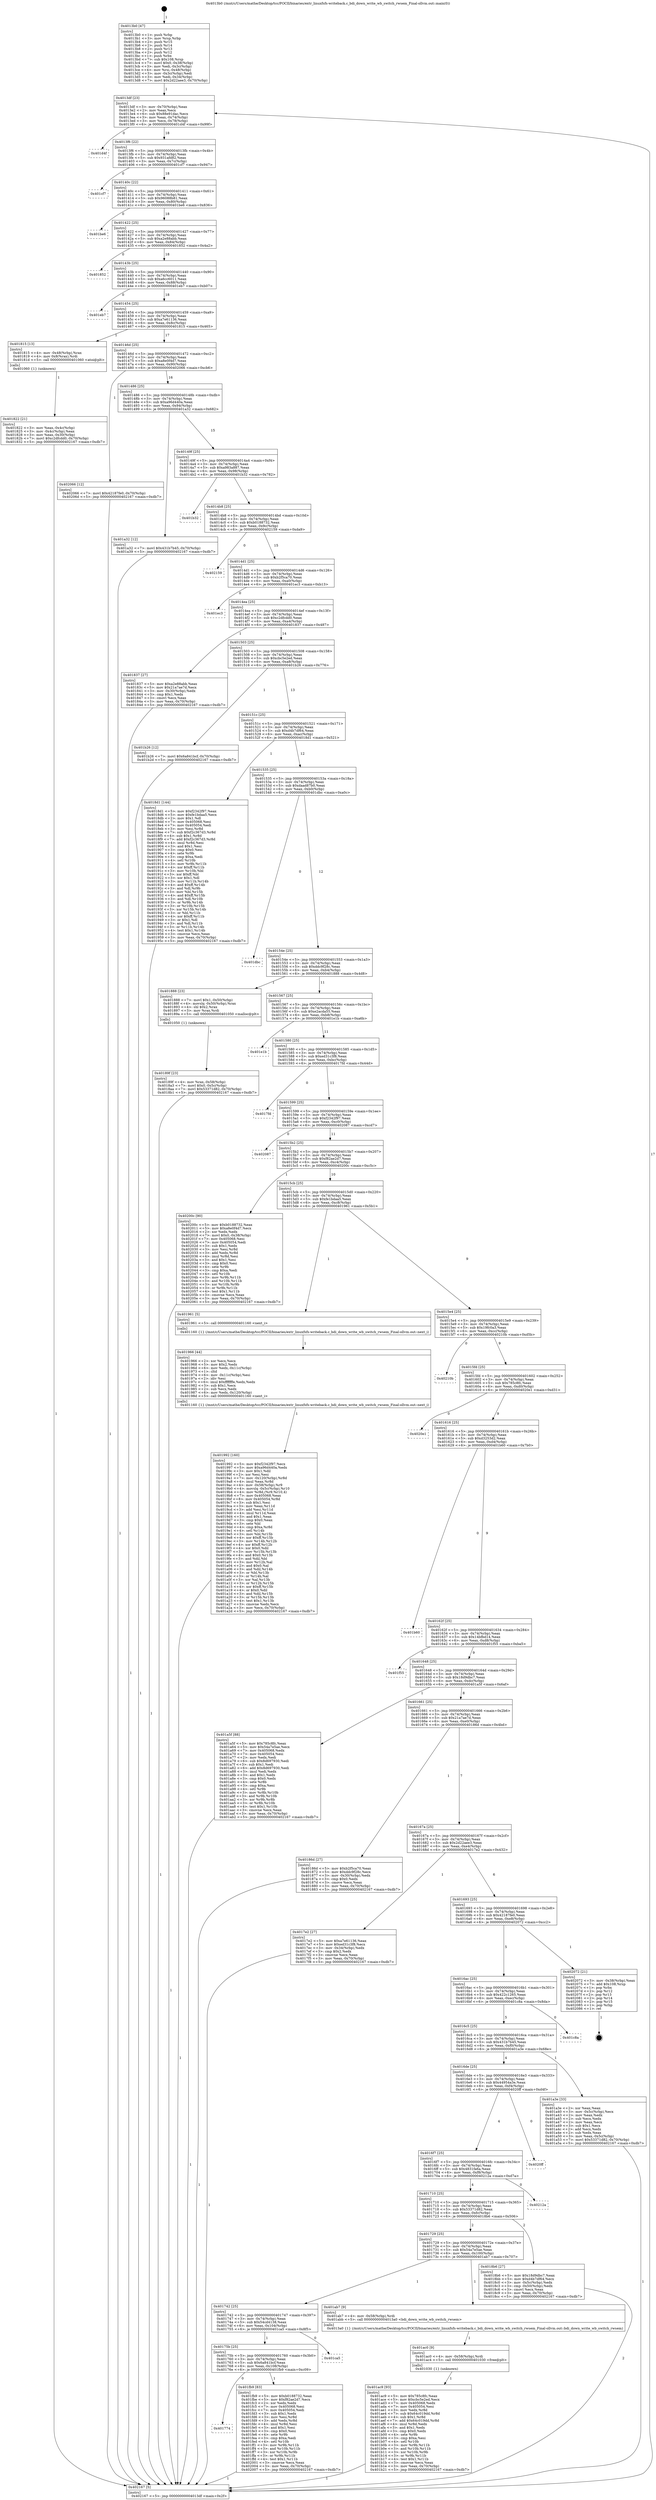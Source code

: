 digraph "0x4013b0" {
  label = "0x4013b0 (/mnt/c/Users/mathe/Desktop/tcc/POCII/binaries/extr_linuxfsfs-writeback.c_bdi_down_write_wb_switch_rwsem_Final-ollvm.out::main(0))"
  labelloc = "t"
  node[shape=record]

  Entry [label="",width=0.3,height=0.3,shape=circle,fillcolor=black,style=filled]
  "0x4013df" [label="{
     0x4013df [23]\l
     | [instrs]\l
     &nbsp;&nbsp;0x4013df \<+3\>: mov -0x70(%rbp),%eax\l
     &nbsp;&nbsp;0x4013e2 \<+2\>: mov %eax,%ecx\l
     &nbsp;&nbsp;0x4013e4 \<+6\>: sub $0x88e91dac,%ecx\l
     &nbsp;&nbsp;0x4013ea \<+3\>: mov %eax,-0x74(%rbp)\l
     &nbsp;&nbsp;0x4013ed \<+3\>: mov %ecx,-0x78(%rbp)\l
     &nbsp;&nbsp;0x4013f0 \<+6\>: je 0000000000401d4f \<main+0x99f\>\l
  }"]
  "0x401d4f" [label="{
     0x401d4f\l
  }", style=dashed]
  "0x4013f6" [label="{
     0x4013f6 [22]\l
     | [instrs]\l
     &nbsp;&nbsp;0x4013f6 \<+5\>: jmp 00000000004013fb \<main+0x4b\>\l
     &nbsp;&nbsp;0x4013fb \<+3\>: mov -0x74(%rbp),%eax\l
     &nbsp;&nbsp;0x4013fe \<+5\>: sub $0x931afd82,%eax\l
     &nbsp;&nbsp;0x401403 \<+3\>: mov %eax,-0x7c(%rbp)\l
     &nbsp;&nbsp;0x401406 \<+6\>: je 0000000000401cf7 \<main+0x947\>\l
  }"]
  Exit [label="",width=0.3,height=0.3,shape=circle,fillcolor=black,style=filled,peripheries=2]
  "0x401cf7" [label="{
     0x401cf7\l
  }", style=dashed]
  "0x40140c" [label="{
     0x40140c [22]\l
     | [instrs]\l
     &nbsp;&nbsp;0x40140c \<+5\>: jmp 0000000000401411 \<main+0x61\>\l
     &nbsp;&nbsp;0x401411 \<+3\>: mov -0x74(%rbp),%eax\l
     &nbsp;&nbsp;0x401414 \<+5\>: sub $0x96088b81,%eax\l
     &nbsp;&nbsp;0x401419 \<+3\>: mov %eax,-0x80(%rbp)\l
     &nbsp;&nbsp;0x40141c \<+6\>: je 0000000000401be6 \<main+0x836\>\l
  }"]
  "0x401774" [label="{
     0x401774\l
  }", style=dashed]
  "0x401be6" [label="{
     0x401be6\l
  }", style=dashed]
  "0x401422" [label="{
     0x401422 [25]\l
     | [instrs]\l
     &nbsp;&nbsp;0x401422 \<+5\>: jmp 0000000000401427 \<main+0x77\>\l
     &nbsp;&nbsp;0x401427 \<+3\>: mov -0x74(%rbp),%eax\l
     &nbsp;&nbsp;0x40142a \<+5\>: sub $0xa2e88abb,%eax\l
     &nbsp;&nbsp;0x40142f \<+6\>: mov %eax,-0x84(%rbp)\l
     &nbsp;&nbsp;0x401435 \<+6\>: je 0000000000401852 \<main+0x4a2\>\l
  }"]
  "0x401fb9" [label="{
     0x401fb9 [83]\l
     | [instrs]\l
     &nbsp;&nbsp;0x401fb9 \<+5\>: mov $0xb0188732,%eax\l
     &nbsp;&nbsp;0x401fbe \<+5\>: mov $0xf82ae2d7,%ecx\l
     &nbsp;&nbsp;0x401fc3 \<+2\>: xor %edx,%edx\l
     &nbsp;&nbsp;0x401fc5 \<+7\>: mov 0x405068,%esi\l
     &nbsp;&nbsp;0x401fcc \<+7\>: mov 0x405054,%edi\l
     &nbsp;&nbsp;0x401fd3 \<+3\>: sub $0x1,%edx\l
     &nbsp;&nbsp;0x401fd6 \<+3\>: mov %esi,%r8d\l
     &nbsp;&nbsp;0x401fd9 \<+3\>: add %edx,%r8d\l
     &nbsp;&nbsp;0x401fdc \<+4\>: imul %r8d,%esi\l
     &nbsp;&nbsp;0x401fe0 \<+3\>: and $0x1,%esi\l
     &nbsp;&nbsp;0x401fe3 \<+3\>: cmp $0x0,%esi\l
     &nbsp;&nbsp;0x401fe6 \<+4\>: sete %r9b\l
     &nbsp;&nbsp;0x401fea \<+3\>: cmp $0xa,%edi\l
     &nbsp;&nbsp;0x401fed \<+4\>: setl %r10b\l
     &nbsp;&nbsp;0x401ff1 \<+3\>: mov %r9b,%r11b\l
     &nbsp;&nbsp;0x401ff4 \<+3\>: and %r10b,%r11b\l
     &nbsp;&nbsp;0x401ff7 \<+3\>: xor %r10b,%r9b\l
     &nbsp;&nbsp;0x401ffa \<+3\>: or %r9b,%r11b\l
     &nbsp;&nbsp;0x401ffd \<+4\>: test $0x1,%r11b\l
     &nbsp;&nbsp;0x402001 \<+3\>: cmovne %ecx,%eax\l
     &nbsp;&nbsp;0x402004 \<+3\>: mov %eax,-0x70(%rbp)\l
     &nbsp;&nbsp;0x402007 \<+5\>: jmp 0000000000402167 \<main+0xdb7\>\l
  }"]
  "0x401852" [label="{
     0x401852\l
  }", style=dashed]
  "0x40143b" [label="{
     0x40143b [25]\l
     | [instrs]\l
     &nbsp;&nbsp;0x40143b \<+5\>: jmp 0000000000401440 \<main+0x90\>\l
     &nbsp;&nbsp;0x401440 \<+3\>: mov -0x74(%rbp),%eax\l
     &nbsp;&nbsp;0x401443 \<+5\>: sub $0xa6cc6011,%eax\l
     &nbsp;&nbsp;0x401448 \<+6\>: mov %eax,-0x88(%rbp)\l
     &nbsp;&nbsp;0x40144e \<+6\>: je 0000000000401eb7 \<main+0xb07\>\l
  }"]
  "0x40175b" [label="{
     0x40175b [25]\l
     | [instrs]\l
     &nbsp;&nbsp;0x40175b \<+5\>: jmp 0000000000401760 \<main+0x3b0\>\l
     &nbsp;&nbsp;0x401760 \<+3\>: mov -0x74(%rbp),%eax\l
     &nbsp;&nbsp;0x401763 \<+5\>: sub $0x6a841bcf,%eax\l
     &nbsp;&nbsp;0x401768 \<+6\>: mov %eax,-0x108(%rbp)\l
     &nbsp;&nbsp;0x40176e \<+6\>: je 0000000000401fb9 \<main+0xc09\>\l
  }"]
  "0x401eb7" [label="{
     0x401eb7\l
  }", style=dashed]
  "0x401454" [label="{
     0x401454 [25]\l
     | [instrs]\l
     &nbsp;&nbsp;0x401454 \<+5\>: jmp 0000000000401459 \<main+0xa9\>\l
     &nbsp;&nbsp;0x401459 \<+3\>: mov -0x74(%rbp),%eax\l
     &nbsp;&nbsp;0x40145c \<+5\>: sub $0xa7e61136,%eax\l
     &nbsp;&nbsp;0x401461 \<+6\>: mov %eax,-0x8c(%rbp)\l
     &nbsp;&nbsp;0x401467 \<+6\>: je 0000000000401815 \<main+0x465\>\l
  }"]
  "0x401ca5" [label="{
     0x401ca5\l
  }", style=dashed]
  "0x401815" [label="{
     0x401815 [13]\l
     | [instrs]\l
     &nbsp;&nbsp;0x401815 \<+4\>: mov -0x48(%rbp),%rax\l
     &nbsp;&nbsp;0x401819 \<+4\>: mov 0x8(%rax),%rdi\l
     &nbsp;&nbsp;0x40181d \<+5\>: call 0000000000401060 \<atoi@plt\>\l
     | [calls]\l
     &nbsp;&nbsp;0x401060 \{1\} (unknown)\l
  }"]
  "0x40146d" [label="{
     0x40146d [25]\l
     | [instrs]\l
     &nbsp;&nbsp;0x40146d \<+5\>: jmp 0000000000401472 \<main+0xc2\>\l
     &nbsp;&nbsp;0x401472 \<+3\>: mov -0x74(%rbp),%eax\l
     &nbsp;&nbsp;0x401475 \<+5\>: sub $0xa8e0f4d7,%eax\l
     &nbsp;&nbsp;0x40147a \<+6\>: mov %eax,-0x90(%rbp)\l
     &nbsp;&nbsp;0x401480 \<+6\>: je 0000000000402066 \<main+0xcb6\>\l
  }"]
  "0x401ac9" [label="{
     0x401ac9 [93]\l
     | [instrs]\l
     &nbsp;&nbsp;0x401ac9 \<+5\>: mov $0x785c8fc,%eax\l
     &nbsp;&nbsp;0x401ace \<+5\>: mov $0xcbc5e2ed,%ecx\l
     &nbsp;&nbsp;0x401ad3 \<+7\>: mov 0x405068,%edx\l
     &nbsp;&nbsp;0x401ada \<+7\>: mov 0x405054,%esi\l
     &nbsp;&nbsp;0x401ae1 \<+3\>: mov %edx,%r8d\l
     &nbsp;&nbsp;0x401ae4 \<+7\>: sub $0x64c019dd,%r8d\l
     &nbsp;&nbsp;0x401aeb \<+4\>: sub $0x1,%r8d\l
     &nbsp;&nbsp;0x401aef \<+7\>: add $0x64c019dd,%r8d\l
     &nbsp;&nbsp;0x401af6 \<+4\>: imul %r8d,%edx\l
     &nbsp;&nbsp;0x401afa \<+3\>: and $0x1,%edx\l
     &nbsp;&nbsp;0x401afd \<+3\>: cmp $0x0,%edx\l
     &nbsp;&nbsp;0x401b00 \<+4\>: sete %r9b\l
     &nbsp;&nbsp;0x401b04 \<+3\>: cmp $0xa,%esi\l
     &nbsp;&nbsp;0x401b07 \<+4\>: setl %r10b\l
     &nbsp;&nbsp;0x401b0b \<+3\>: mov %r9b,%r11b\l
     &nbsp;&nbsp;0x401b0e \<+3\>: and %r10b,%r11b\l
     &nbsp;&nbsp;0x401b11 \<+3\>: xor %r10b,%r9b\l
     &nbsp;&nbsp;0x401b14 \<+3\>: or %r9b,%r11b\l
     &nbsp;&nbsp;0x401b17 \<+4\>: test $0x1,%r11b\l
     &nbsp;&nbsp;0x401b1b \<+3\>: cmovne %ecx,%eax\l
     &nbsp;&nbsp;0x401b1e \<+3\>: mov %eax,-0x70(%rbp)\l
     &nbsp;&nbsp;0x401b21 \<+5\>: jmp 0000000000402167 \<main+0xdb7\>\l
  }"]
  "0x402066" [label="{
     0x402066 [12]\l
     | [instrs]\l
     &nbsp;&nbsp;0x402066 \<+7\>: movl $0x42187fe0,-0x70(%rbp)\l
     &nbsp;&nbsp;0x40206d \<+5\>: jmp 0000000000402167 \<main+0xdb7\>\l
  }"]
  "0x401486" [label="{
     0x401486 [25]\l
     | [instrs]\l
     &nbsp;&nbsp;0x401486 \<+5\>: jmp 000000000040148b \<main+0xdb\>\l
     &nbsp;&nbsp;0x40148b \<+3\>: mov -0x74(%rbp),%eax\l
     &nbsp;&nbsp;0x40148e \<+5\>: sub $0xa96d440a,%eax\l
     &nbsp;&nbsp;0x401493 \<+6\>: mov %eax,-0x94(%rbp)\l
     &nbsp;&nbsp;0x401499 \<+6\>: je 0000000000401a32 \<main+0x682\>\l
  }"]
  "0x401ac0" [label="{
     0x401ac0 [9]\l
     | [instrs]\l
     &nbsp;&nbsp;0x401ac0 \<+4\>: mov -0x58(%rbp),%rdi\l
     &nbsp;&nbsp;0x401ac4 \<+5\>: call 0000000000401030 \<free@plt\>\l
     | [calls]\l
     &nbsp;&nbsp;0x401030 \{1\} (unknown)\l
  }"]
  "0x401a32" [label="{
     0x401a32 [12]\l
     | [instrs]\l
     &nbsp;&nbsp;0x401a32 \<+7\>: movl $0x431b7b45,-0x70(%rbp)\l
     &nbsp;&nbsp;0x401a39 \<+5\>: jmp 0000000000402167 \<main+0xdb7\>\l
  }"]
  "0x40149f" [label="{
     0x40149f [25]\l
     | [instrs]\l
     &nbsp;&nbsp;0x40149f \<+5\>: jmp 00000000004014a4 \<main+0xf4\>\l
     &nbsp;&nbsp;0x4014a4 \<+3\>: mov -0x74(%rbp),%eax\l
     &nbsp;&nbsp;0x4014a7 \<+5\>: sub $0xa983a887,%eax\l
     &nbsp;&nbsp;0x4014ac \<+6\>: mov %eax,-0x98(%rbp)\l
     &nbsp;&nbsp;0x4014b2 \<+6\>: je 0000000000401b32 \<main+0x782\>\l
  }"]
  "0x401742" [label="{
     0x401742 [25]\l
     | [instrs]\l
     &nbsp;&nbsp;0x401742 \<+5\>: jmp 0000000000401747 \<main+0x397\>\l
     &nbsp;&nbsp;0x401747 \<+3\>: mov -0x74(%rbp),%eax\l
     &nbsp;&nbsp;0x40174a \<+5\>: sub $0x54cd4138,%eax\l
     &nbsp;&nbsp;0x40174f \<+6\>: mov %eax,-0x104(%rbp)\l
     &nbsp;&nbsp;0x401755 \<+6\>: je 0000000000401ca5 \<main+0x8f5\>\l
  }"]
  "0x401b32" [label="{
     0x401b32\l
  }", style=dashed]
  "0x4014b8" [label="{
     0x4014b8 [25]\l
     | [instrs]\l
     &nbsp;&nbsp;0x4014b8 \<+5\>: jmp 00000000004014bd \<main+0x10d\>\l
     &nbsp;&nbsp;0x4014bd \<+3\>: mov -0x74(%rbp),%eax\l
     &nbsp;&nbsp;0x4014c0 \<+5\>: sub $0xb0188732,%eax\l
     &nbsp;&nbsp;0x4014c5 \<+6\>: mov %eax,-0x9c(%rbp)\l
     &nbsp;&nbsp;0x4014cb \<+6\>: je 0000000000402159 \<main+0xda9\>\l
  }"]
  "0x401ab7" [label="{
     0x401ab7 [9]\l
     | [instrs]\l
     &nbsp;&nbsp;0x401ab7 \<+4\>: mov -0x58(%rbp),%rdi\l
     &nbsp;&nbsp;0x401abb \<+5\>: call 00000000004013a0 \<bdi_down_write_wb_switch_rwsem\>\l
     | [calls]\l
     &nbsp;&nbsp;0x4013a0 \{1\} (/mnt/c/Users/mathe/Desktop/tcc/POCII/binaries/extr_linuxfsfs-writeback.c_bdi_down_write_wb_switch_rwsem_Final-ollvm.out::bdi_down_write_wb_switch_rwsem)\l
  }"]
  "0x402159" [label="{
     0x402159\l
  }", style=dashed]
  "0x4014d1" [label="{
     0x4014d1 [25]\l
     | [instrs]\l
     &nbsp;&nbsp;0x4014d1 \<+5\>: jmp 00000000004014d6 \<main+0x126\>\l
     &nbsp;&nbsp;0x4014d6 \<+3\>: mov -0x74(%rbp),%eax\l
     &nbsp;&nbsp;0x4014d9 \<+5\>: sub $0xb2f5ca70,%eax\l
     &nbsp;&nbsp;0x4014de \<+6\>: mov %eax,-0xa0(%rbp)\l
     &nbsp;&nbsp;0x4014e4 \<+6\>: je 0000000000401ec3 \<main+0xb13\>\l
  }"]
  "0x401992" [label="{
     0x401992 [160]\l
     | [instrs]\l
     &nbsp;&nbsp;0x401992 \<+5\>: mov $0xf2342f97,%ecx\l
     &nbsp;&nbsp;0x401997 \<+5\>: mov $0xa96d440a,%edx\l
     &nbsp;&nbsp;0x40199c \<+3\>: mov $0x1,%dil\l
     &nbsp;&nbsp;0x40199f \<+2\>: xor %esi,%esi\l
     &nbsp;&nbsp;0x4019a1 \<+7\>: mov -0x120(%rbp),%r8d\l
     &nbsp;&nbsp;0x4019a8 \<+4\>: imul %eax,%r8d\l
     &nbsp;&nbsp;0x4019ac \<+4\>: mov -0x58(%rbp),%r9\l
     &nbsp;&nbsp;0x4019b0 \<+4\>: movslq -0x5c(%rbp),%r10\l
     &nbsp;&nbsp;0x4019b4 \<+4\>: mov %r8d,(%r9,%r10,4)\l
     &nbsp;&nbsp;0x4019b8 \<+7\>: mov 0x405068,%eax\l
     &nbsp;&nbsp;0x4019bf \<+8\>: mov 0x405054,%r8d\l
     &nbsp;&nbsp;0x4019c7 \<+3\>: sub $0x1,%esi\l
     &nbsp;&nbsp;0x4019ca \<+3\>: mov %eax,%r11d\l
     &nbsp;&nbsp;0x4019cd \<+3\>: add %esi,%r11d\l
     &nbsp;&nbsp;0x4019d0 \<+4\>: imul %r11d,%eax\l
     &nbsp;&nbsp;0x4019d4 \<+3\>: and $0x1,%eax\l
     &nbsp;&nbsp;0x4019d7 \<+3\>: cmp $0x0,%eax\l
     &nbsp;&nbsp;0x4019da \<+3\>: sete %bl\l
     &nbsp;&nbsp;0x4019dd \<+4\>: cmp $0xa,%r8d\l
     &nbsp;&nbsp;0x4019e1 \<+4\>: setl %r14b\l
     &nbsp;&nbsp;0x4019e5 \<+3\>: mov %bl,%r15b\l
     &nbsp;&nbsp;0x4019e8 \<+4\>: xor $0xff,%r15b\l
     &nbsp;&nbsp;0x4019ec \<+3\>: mov %r14b,%r12b\l
     &nbsp;&nbsp;0x4019ef \<+4\>: xor $0xff,%r12b\l
     &nbsp;&nbsp;0x4019f3 \<+4\>: xor $0x0,%dil\l
     &nbsp;&nbsp;0x4019f7 \<+3\>: mov %r15b,%r13b\l
     &nbsp;&nbsp;0x4019fa \<+4\>: and $0x0,%r13b\l
     &nbsp;&nbsp;0x4019fe \<+3\>: and %dil,%bl\l
     &nbsp;&nbsp;0x401a01 \<+3\>: mov %r12b,%al\l
     &nbsp;&nbsp;0x401a04 \<+2\>: and $0x0,%al\l
     &nbsp;&nbsp;0x401a06 \<+3\>: and %dil,%r14b\l
     &nbsp;&nbsp;0x401a09 \<+3\>: or %bl,%r13b\l
     &nbsp;&nbsp;0x401a0c \<+3\>: or %r14b,%al\l
     &nbsp;&nbsp;0x401a0f \<+3\>: xor %al,%r13b\l
     &nbsp;&nbsp;0x401a12 \<+3\>: or %r12b,%r15b\l
     &nbsp;&nbsp;0x401a15 \<+4\>: xor $0xff,%r15b\l
     &nbsp;&nbsp;0x401a19 \<+4\>: or $0x0,%dil\l
     &nbsp;&nbsp;0x401a1d \<+3\>: and %dil,%r15b\l
     &nbsp;&nbsp;0x401a20 \<+3\>: or %r15b,%r13b\l
     &nbsp;&nbsp;0x401a23 \<+4\>: test $0x1,%r13b\l
     &nbsp;&nbsp;0x401a27 \<+3\>: cmovne %edx,%ecx\l
     &nbsp;&nbsp;0x401a2a \<+3\>: mov %ecx,-0x70(%rbp)\l
     &nbsp;&nbsp;0x401a2d \<+5\>: jmp 0000000000402167 \<main+0xdb7\>\l
  }"]
  "0x401ec3" [label="{
     0x401ec3\l
  }", style=dashed]
  "0x4014ea" [label="{
     0x4014ea [25]\l
     | [instrs]\l
     &nbsp;&nbsp;0x4014ea \<+5\>: jmp 00000000004014ef \<main+0x13f\>\l
     &nbsp;&nbsp;0x4014ef \<+3\>: mov -0x74(%rbp),%eax\l
     &nbsp;&nbsp;0x4014f2 \<+5\>: sub $0xc2dfcdd0,%eax\l
     &nbsp;&nbsp;0x4014f7 \<+6\>: mov %eax,-0xa4(%rbp)\l
     &nbsp;&nbsp;0x4014fd \<+6\>: je 0000000000401837 \<main+0x487\>\l
  }"]
  "0x401966" [label="{
     0x401966 [44]\l
     | [instrs]\l
     &nbsp;&nbsp;0x401966 \<+2\>: xor %ecx,%ecx\l
     &nbsp;&nbsp;0x401968 \<+5\>: mov $0x2,%edx\l
     &nbsp;&nbsp;0x40196d \<+6\>: mov %edx,-0x11c(%rbp)\l
     &nbsp;&nbsp;0x401973 \<+1\>: cltd\l
     &nbsp;&nbsp;0x401974 \<+6\>: mov -0x11c(%rbp),%esi\l
     &nbsp;&nbsp;0x40197a \<+2\>: idiv %esi\l
     &nbsp;&nbsp;0x40197c \<+6\>: imul $0xfffffffe,%edx,%edx\l
     &nbsp;&nbsp;0x401982 \<+3\>: sub $0x1,%ecx\l
     &nbsp;&nbsp;0x401985 \<+2\>: sub %ecx,%edx\l
     &nbsp;&nbsp;0x401987 \<+6\>: mov %edx,-0x120(%rbp)\l
     &nbsp;&nbsp;0x40198d \<+5\>: call 0000000000401160 \<next_i\>\l
     | [calls]\l
     &nbsp;&nbsp;0x401160 \{1\} (/mnt/c/Users/mathe/Desktop/tcc/POCII/binaries/extr_linuxfsfs-writeback.c_bdi_down_write_wb_switch_rwsem_Final-ollvm.out::next_i)\l
  }"]
  "0x401837" [label="{
     0x401837 [27]\l
     | [instrs]\l
     &nbsp;&nbsp;0x401837 \<+5\>: mov $0xa2e88abb,%eax\l
     &nbsp;&nbsp;0x40183c \<+5\>: mov $0x21a7ae7d,%ecx\l
     &nbsp;&nbsp;0x401841 \<+3\>: mov -0x30(%rbp),%edx\l
     &nbsp;&nbsp;0x401844 \<+3\>: cmp $0x1,%edx\l
     &nbsp;&nbsp;0x401847 \<+3\>: cmovl %ecx,%eax\l
     &nbsp;&nbsp;0x40184a \<+3\>: mov %eax,-0x70(%rbp)\l
     &nbsp;&nbsp;0x40184d \<+5\>: jmp 0000000000402167 \<main+0xdb7\>\l
  }"]
  "0x401503" [label="{
     0x401503 [25]\l
     | [instrs]\l
     &nbsp;&nbsp;0x401503 \<+5\>: jmp 0000000000401508 \<main+0x158\>\l
     &nbsp;&nbsp;0x401508 \<+3\>: mov -0x74(%rbp),%eax\l
     &nbsp;&nbsp;0x40150b \<+5\>: sub $0xcbc5e2ed,%eax\l
     &nbsp;&nbsp;0x401510 \<+6\>: mov %eax,-0xa8(%rbp)\l
     &nbsp;&nbsp;0x401516 \<+6\>: je 0000000000401b26 \<main+0x776\>\l
  }"]
  "0x401729" [label="{
     0x401729 [25]\l
     | [instrs]\l
     &nbsp;&nbsp;0x401729 \<+5\>: jmp 000000000040172e \<main+0x37e\>\l
     &nbsp;&nbsp;0x40172e \<+3\>: mov -0x74(%rbp),%eax\l
     &nbsp;&nbsp;0x401731 \<+5\>: sub $0x54a7e5ae,%eax\l
     &nbsp;&nbsp;0x401736 \<+6\>: mov %eax,-0x100(%rbp)\l
     &nbsp;&nbsp;0x40173c \<+6\>: je 0000000000401ab7 \<main+0x707\>\l
  }"]
  "0x401b26" [label="{
     0x401b26 [12]\l
     | [instrs]\l
     &nbsp;&nbsp;0x401b26 \<+7\>: movl $0x6a841bcf,-0x70(%rbp)\l
     &nbsp;&nbsp;0x401b2d \<+5\>: jmp 0000000000402167 \<main+0xdb7\>\l
  }"]
  "0x40151c" [label="{
     0x40151c [25]\l
     | [instrs]\l
     &nbsp;&nbsp;0x40151c \<+5\>: jmp 0000000000401521 \<main+0x171\>\l
     &nbsp;&nbsp;0x401521 \<+3\>: mov -0x74(%rbp),%eax\l
     &nbsp;&nbsp;0x401524 \<+5\>: sub $0xd4b7df64,%eax\l
     &nbsp;&nbsp;0x401529 \<+6\>: mov %eax,-0xac(%rbp)\l
     &nbsp;&nbsp;0x40152f \<+6\>: je 00000000004018d1 \<main+0x521\>\l
  }"]
  "0x4018b6" [label="{
     0x4018b6 [27]\l
     | [instrs]\l
     &nbsp;&nbsp;0x4018b6 \<+5\>: mov $0x18d9dbc7,%eax\l
     &nbsp;&nbsp;0x4018bb \<+5\>: mov $0xd4b7df64,%ecx\l
     &nbsp;&nbsp;0x4018c0 \<+3\>: mov -0x5c(%rbp),%edx\l
     &nbsp;&nbsp;0x4018c3 \<+3\>: cmp -0x50(%rbp),%edx\l
     &nbsp;&nbsp;0x4018c6 \<+3\>: cmovl %ecx,%eax\l
     &nbsp;&nbsp;0x4018c9 \<+3\>: mov %eax,-0x70(%rbp)\l
     &nbsp;&nbsp;0x4018cc \<+5\>: jmp 0000000000402167 \<main+0xdb7\>\l
  }"]
  "0x4018d1" [label="{
     0x4018d1 [144]\l
     | [instrs]\l
     &nbsp;&nbsp;0x4018d1 \<+5\>: mov $0xf2342f97,%eax\l
     &nbsp;&nbsp;0x4018d6 \<+5\>: mov $0xfe1bdaa5,%ecx\l
     &nbsp;&nbsp;0x4018db \<+2\>: mov $0x1,%dl\l
     &nbsp;&nbsp;0x4018dd \<+7\>: mov 0x405068,%esi\l
     &nbsp;&nbsp;0x4018e4 \<+7\>: mov 0x405054,%edi\l
     &nbsp;&nbsp;0x4018eb \<+3\>: mov %esi,%r8d\l
     &nbsp;&nbsp;0x4018ee \<+7\>: sub $0xf2c367d3,%r8d\l
     &nbsp;&nbsp;0x4018f5 \<+4\>: sub $0x1,%r8d\l
     &nbsp;&nbsp;0x4018f9 \<+7\>: add $0xf2c367d3,%r8d\l
     &nbsp;&nbsp;0x401900 \<+4\>: imul %r8d,%esi\l
     &nbsp;&nbsp;0x401904 \<+3\>: and $0x1,%esi\l
     &nbsp;&nbsp;0x401907 \<+3\>: cmp $0x0,%esi\l
     &nbsp;&nbsp;0x40190a \<+4\>: sete %r9b\l
     &nbsp;&nbsp;0x40190e \<+3\>: cmp $0xa,%edi\l
     &nbsp;&nbsp;0x401911 \<+4\>: setl %r10b\l
     &nbsp;&nbsp;0x401915 \<+3\>: mov %r9b,%r11b\l
     &nbsp;&nbsp;0x401918 \<+4\>: xor $0xff,%r11b\l
     &nbsp;&nbsp;0x40191c \<+3\>: mov %r10b,%bl\l
     &nbsp;&nbsp;0x40191f \<+3\>: xor $0xff,%bl\l
     &nbsp;&nbsp;0x401922 \<+3\>: xor $0x1,%dl\l
     &nbsp;&nbsp;0x401925 \<+3\>: mov %r11b,%r14b\l
     &nbsp;&nbsp;0x401928 \<+4\>: and $0xff,%r14b\l
     &nbsp;&nbsp;0x40192c \<+3\>: and %dl,%r9b\l
     &nbsp;&nbsp;0x40192f \<+3\>: mov %bl,%r15b\l
     &nbsp;&nbsp;0x401932 \<+4\>: and $0xff,%r15b\l
     &nbsp;&nbsp;0x401936 \<+3\>: and %dl,%r10b\l
     &nbsp;&nbsp;0x401939 \<+3\>: or %r9b,%r14b\l
     &nbsp;&nbsp;0x40193c \<+3\>: or %r10b,%r15b\l
     &nbsp;&nbsp;0x40193f \<+3\>: xor %r15b,%r14b\l
     &nbsp;&nbsp;0x401942 \<+3\>: or %bl,%r11b\l
     &nbsp;&nbsp;0x401945 \<+4\>: xor $0xff,%r11b\l
     &nbsp;&nbsp;0x401949 \<+3\>: or $0x1,%dl\l
     &nbsp;&nbsp;0x40194c \<+3\>: and %dl,%r11b\l
     &nbsp;&nbsp;0x40194f \<+3\>: or %r11b,%r14b\l
     &nbsp;&nbsp;0x401952 \<+4\>: test $0x1,%r14b\l
     &nbsp;&nbsp;0x401956 \<+3\>: cmovne %ecx,%eax\l
     &nbsp;&nbsp;0x401959 \<+3\>: mov %eax,-0x70(%rbp)\l
     &nbsp;&nbsp;0x40195c \<+5\>: jmp 0000000000402167 \<main+0xdb7\>\l
  }"]
  "0x401535" [label="{
     0x401535 [25]\l
     | [instrs]\l
     &nbsp;&nbsp;0x401535 \<+5\>: jmp 000000000040153a \<main+0x18a\>\l
     &nbsp;&nbsp;0x40153a \<+3\>: mov -0x74(%rbp),%eax\l
     &nbsp;&nbsp;0x40153d \<+5\>: sub $0xdaad87b0,%eax\l
     &nbsp;&nbsp;0x401542 \<+6\>: mov %eax,-0xb0(%rbp)\l
     &nbsp;&nbsp;0x401548 \<+6\>: je 0000000000401dbc \<main+0xa0c\>\l
  }"]
  "0x401710" [label="{
     0x401710 [25]\l
     | [instrs]\l
     &nbsp;&nbsp;0x401710 \<+5\>: jmp 0000000000401715 \<main+0x365\>\l
     &nbsp;&nbsp;0x401715 \<+3\>: mov -0x74(%rbp),%eax\l
     &nbsp;&nbsp;0x401718 \<+5\>: sub $0x53371d82,%eax\l
     &nbsp;&nbsp;0x40171d \<+6\>: mov %eax,-0xfc(%rbp)\l
     &nbsp;&nbsp;0x401723 \<+6\>: je 00000000004018b6 \<main+0x506\>\l
  }"]
  "0x401dbc" [label="{
     0x401dbc\l
  }", style=dashed]
  "0x40154e" [label="{
     0x40154e [25]\l
     | [instrs]\l
     &nbsp;&nbsp;0x40154e \<+5\>: jmp 0000000000401553 \<main+0x1a3\>\l
     &nbsp;&nbsp;0x401553 \<+3\>: mov -0x74(%rbp),%eax\l
     &nbsp;&nbsp;0x401556 \<+5\>: sub $0xddc9f28c,%eax\l
     &nbsp;&nbsp;0x40155b \<+6\>: mov %eax,-0xb4(%rbp)\l
     &nbsp;&nbsp;0x401561 \<+6\>: je 0000000000401888 \<main+0x4d8\>\l
  }"]
  "0x40212a" [label="{
     0x40212a\l
  }", style=dashed]
  "0x401888" [label="{
     0x401888 [23]\l
     | [instrs]\l
     &nbsp;&nbsp;0x401888 \<+7\>: movl $0x1,-0x50(%rbp)\l
     &nbsp;&nbsp;0x40188f \<+4\>: movslq -0x50(%rbp),%rax\l
     &nbsp;&nbsp;0x401893 \<+4\>: shl $0x2,%rax\l
     &nbsp;&nbsp;0x401897 \<+3\>: mov %rax,%rdi\l
     &nbsp;&nbsp;0x40189a \<+5\>: call 0000000000401050 \<malloc@plt\>\l
     | [calls]\l
     &nbsp;&nbsp;0x401050 \{1\} (unknown)\l
  }"]
  "0x401567" [label="{
     0x401567 [25]\l
     | [instrs]\l
     &nbsp;&nbsp;0x401567 \<+5\>: jmp 000000000040156c \<main+0x1bc\>\l
     &nbsp;&nbsp;0x40156c \<+3\>: mov -0x74(%rbp),%eax\l
     &nbsp;&nbsp;0x40156f \<+5\>: sub $0xe2acda55,%eax\l
     &nbsp;&nbsp;0x401574 \<+6\>: mov %eax,-0xb8(%rbp)\l
     &nbsp;&nbsp;0x40157a \<+6\>: je 0000000000401e1b \<main+0xa6b\>\l
  }"]
  "0x4016f7" [label="{
     0x4016f7 [25]\l
     | [instrs]\l
     &nbsp;&nbsp;0x4016f7 \<+5\>: jmp 00000000004016fc \<main+0x34c\>\l
     &nbsp;&nbsp;0x4016fc \<+3\>: mov -0x74(%rbp),%eax\l
     &nbsp;&nbsp;0x4016ff \<+5\>: sub $0x4831fa6a,%eax\l
     &nbsp;&nbsp;0x401704 \<+6\>: mov %eax,-0xf8(%rbp)\l
     &nbsp;&nbsp;0x40170a \<+6\>: je 000000000040212a \<main+0xd7a\>\l
  }"]
  "0x401e1b" [label="{
     0x401e1b\l
  }", style=dashed]
  "0x401580" [label="{
     0x401580 [25]\l
     | [instrs]\l
     &nbsp;&nbsp;0x401580 \<+5\>: jmp 0000000000401585 \<main+0x1d5\>\l
     &nbsp;&nbsp;0x401585 \<+3\>: mov -0x74(%rbp),%eax\l
     &nbsp;&nbsp;0x401588 \<+5\>: sub $0xed31c3f8,%eax\l
     &nbsp;&nbsp;0x40158d \<+6\>: mov %eax,-0xbc(%rbp)\l
     &nbsp;&nbsp;0x401593 \<+6\>: je 00000000004017fd \<main+0x44d\>\l
  }"]
  "0x4020ff" [label="{
     0x4020ff\l
  }", style=dashed]
  "0x4017fd" [label="{
     0x4017fd\l
  }", style=dashed]
  "0x401599" [label="{
     0x401599 [25]\l
     | [instrs]\l
     &nbsp;&nbsp;0x401599 \<+5\>: jmp 000000000040159e \<main+0x1ee\>\l
     &nbsp;&nbsp;0x40159e \<+3\>: mov -0x74(%rbp),%eax\l
     &nbsp;&nbsp;0x4015a1 \<+5\>: sub $0xf2342f97,%eax\l
     &nbsp;&nbsp;0x4015a6 \<+6\>: mov %eax,-0xc0(%rbp)\l
     &nbsp;&nbsp;0x4015ac \<+6\>: je 0000000000402087 \<main+0xcd7\>\l
  }"]
  "0x4016de" [label="{
     0x4016de [25]\l
     | [instrs]\l
     &nbsp;&nbsp;0x4016de \<+5\>: jmp 00000000004016e3 \<main+0x333\>\l
     &nbsp;&nbsp;0x4016e3 \<+3\>: mov -0x74(%rbp),%eax\l
     &nbsp;&nbsp;0x4016e6 \<+5\>: sub $0x44954a3e,%eax\l
     &nbsp;&nbsp;0x4016eb \<+6\>: mov %eax,-0xf4(%rbp)\l
     &nbsp;&nbsp;0x4016f1 \<+6\>: je 00000000004020ff \<main+0xd4f\>\l
  }"]
  "0x402087" [label="{
     0x402087\l
  }", style=dashed]
  "0x4015b2" [label="{
     0x4015b2 [25]\l
     | [instrs]\l
     &nbsp;&nbsp;0x4015b2 \<+5\>: jmp 00000000004015b7 \<main+0x207\>\l
     &nbsp;&nbsp;0x4015b7 \<+3\>: mov -0x74(%rbp),%eax\l
     &nbsp;&nbsp;0x4015ba \<+5\>: sub $0xf82ae2d7,%eax\l
     &nbsp;&nbsp;0x4015bf \<+6\>: mov %eax,-0xc4(%rbp)\l
     &nbsp;&nbsp;0x4015c5 \<+6\>: je 000000000040200c \<main+0xc5c\>\l
  }"]
  "0x401a3e" [label="{
     0x401a3e [33]\l
     | [instrs]\l
     &nbsp;&nbsp;0x401a3e \<+2\>: xor %eax,%eax\l
     &nbsp;&nbsp;0x401a40 \<+3\>: mov -0x5c(%rbp),%ecx\l
     &nbsp;&nbsp;0x401a43 \<+2\>: mov %eax,%edx\l
     &nbsp;&nbsp;0x401a45 \<+2\>: sub %ecx,%edx\l
     &nbsp;&nbsp;0x401a47 \<+2\>: mov %eax,%ecx\l
     &nbsp;&nbsp;0x401a49 \<+3\>: sub $0x1,%ecx\l
     &nbsp;&nbsp;0x401a4c \<+2\>: add %ecx,%edx\l
     &nbsp;&nbsp;0x401a4e \<+2\>: sub %edx,%eax\l
     &nbsp;&nbsp;0x401a50 \<+3\>: mov %eax,-0x5c(%rbp)\l
     &nbsp;&nbsp;0x401a53 \<+7\>: movl $0x53371d82,-0x70(%rbp)\l
     &nbsp;&nbsp;0x401a5a \<+5\>: jmp 0000000000402167 \<main+0xdb7\>\l
  }"]
  "0x40200c" [label="{
     0x40200c [90]\l
     | [instrs]\l
     &nbsp;&nbsp;0x40200c \<+5\>: mov $0xb0188732,%eax\l
     &nbsp;&nbsp;0x402011 \<+5\>: mov $0xa8e0f4d7,%ecx\l
     &nbsp;&nbsp;0x402016 \<+2\>: xor %edx,%edx\l
     &nbsp;&nbsp;0x402018 \<+7\>: movl $0x0,-0x38(%rbp)\l
     &nbsp;&nbsp;0x40201f \<+7\>: mov 0x405068,%esi\l
     &nbsp;&nbsp;0x402026 \<+7\>: mov 0x405054,%edi\l
     &nbsp;&nbsp;0x40202d \<+3\>: sub $0x1,%edx\l
     &nbsp;&nbsp;0x402030 \<+3\>: mov %esi,%r8d\l
     &nbsp;&nbsp;0x402033 \<+3\>: add %edx,%r8d\l
     &nbsp;&nbsp;0x402036 \<+4\>: imul %r8d,%esi\l
     &nbsp;&nbsp;0x40203a \<+3\>: and $0x1,%esi\l
     &nbsp;&nbsp;0x40203d \<+3\>: cmp $0x0,%esi\l
     &nbsp;&nbsp;0x402040 \<+4\>: sete %r9b\l
     &nbsp;&nbsp;0x402044 \<+3\>: cmp $0xa,%edi\l
     &nbsp;&nbsp;0x402047 \<+4\>: setl %r10b\l
     &nbsp;&nbsp;0x40204b \<+3\>: mov %r9b,%r11b\l
     &nbsp;&nbsp;0x40204e \<+3\>: and %r10b,%r11b\l
     &nbsp;&nbsp;0x402051 \<+3\>: xor %r10b,%r9b\l
     &nbsp;&nbsp;0x402054 \<+3\>: or %r9b,%r11b\l
     &nbsp;&nbsp;0x402057 \<+4\>: test $0x1,%r11b\l
     &nbsp;&nbsp;0x40205b \<+3\>: cmovne %ecx,%eax\l
     &nbsp;&nbsp;0x40205e \<+3\>: mov %eax,-0x70(%rbp)\l
     &nbsp;&nbsp;0x402061 \<+5\>: jmp 0000000000402167 \<main+0xdb7\>\l
  }"]
  "0x4015cb" [label="{
     0x4015cb [25]\l
     | [instrs]\l
     &nbsp;&nbsp;0x4015cb \<+5\>: jmp 00000000004015d0 \<main+0x220\>\l
     &nbsp;&nbsp;0x4015d0 \<+3\>: mov -0x74(%rbp),%eax\l
     &nbsp;&nbsp;0x4015d3 \<+5\>: sub $0xfe1bdaa5,%eax\l
     &nbsp;&nbsp;0x4015d8 \<+6\>: mov %eax,-0xc8(%rbp)\l
     &nbsp;&nbsp;0x4015de \<+6\>: je 0000000000401961 \<main+0x5b1\>\l
  }"]
  "0x4016c5" [label="{
     0x4016c5 [25]\l
     | [instrs]\l
     &nbsp;&nbsp;0x4016c5 \<+5\>: jmp 00000000004016ca \<main+0x31a\>\l
     &nbsp;&nbsp;0x4016ca \<+3\>: mov -0x74(%rbp),%eax\l
     &nbsp;&nbsp;0x4016cd \<+5\>: sub $0x431b7b45,%eax\l
     &nbsp;&nbsp;0x4016d2 \<+6\>: mov %eax,-0xf0(%rbp)\l
     &nbsp;&nbsp;0x4016d8 \<+6\>: je 0000000000401a3e \<main+0x68e\>\l
  }"]
  "0x401961" [label="{
     0x401961 [5]\l
     | [instrs]\l
     &nbsp;&nbsp;0x401961 \<+5\>: call 0000000000401160 \<next_i\>\l
     | [calls]\l
     &nbsp;&nbsp;0x401160 \{1\} (/mnt/c/Users/mathe/Desktop/tcc/POCII/binaries/extr_linuxfsfs-writeback.c_bdi_down_write_wb_switch_rwsem_Final-ollvm.out::next_i)\l
  }"]
  "0x4015e4" [label="{
     0x4015e4 [25]\l
     | [instrs]\l
     &nbsp;&nbsp;0x4015e4 \<+5\>: jmp 00000000004015e9 \<main+0x239\>\l
     &nbsp;&nbsp;0x4015e9 \<+3\>: mov -0x74(%rbp),%eax\l
     &nbsp;&nbsp;0x4015ec \<+5\>: sub $0x19fc0a3,%eax\l
     &nbsp;&nbsp;0x4015f1 \<+6\>: mov %eax,-0xcc(%rbp)\l
     &nbsp;&nbsp;0x4015f7 \<+6\>: je 000000000040210b \<main+0xd5b\>\l
  }"]
  "0x401c8a" [label="{
     0x401c8a\l
  }", style=dashed]
  "0x40210b" [label="{
     0x40210b\l
  }", style=dashed]
  "0x4015fd" [label="{
     0x4015fd [25]\l
     | [instrs]\l
     &nbsp;&nbsp;0x4015fd \<+5\>: jmp 0000000000401602 \<main+0x252\>\l
     &nbsp;&nbsp;0x401602 \<+3\>: mov -0x74(%rbp),%eax\l
     &nbsp;&nbsp;0x401605 \<+5\>: sub $0x785c8fc,%eax\l
     &nbsp;&nbsp;0x40160a \<+6\>: mov %eax,-0xd0(%rbp)\l
     &nbsp;&nbsp;0x401610 \<+6\>: je 00000000004020e1 \<main+0xd31\>\l
  }"]
  "0x4016ac" [label="{
     0x4016ac [25]\l
     | [instrs]\l
     &nbsp;&nbsp;0x4016ac \<+5\>: jmp 00000000004016b1 \<main+0x301\>\l
     &nbsp;&nbsp;0x4016b1 \<+3\>: mov -0x74(%rbp),%eax\l
     &nbsp;&nbsp;0x4016b4 \<+5\>: sub $0x422c1265,%eax\l
     &nbsp;&nbsp;0x4016b9 \<+6\>: mov %eax,-0xec(%rbp)\l
     &nbsp;&nbsp;0x4016bf \<+6\>: je 0000000000401c8a \<main+0x8da\>\l
  }"]
  "0x4020e1" [label="{
     0x4020e1\l
  }", style=dashed]
  "0x401616" [label="{
     0x401616 [25]\l
     | [instrs]\l
     &nbsp;&nbsp;0x401616 \<+5\>: jmp 000000000040161b \<main+0x26b\>\l
     &nbsp;&nbsp;0x40161b \<+3\>: mov -0x74(%rbp),%eax\l
     &nbsp;&nbsp;0x40161e \<+5\>: sub $0xd3253d2,%eax\l
     &nbsp;&nbsp;0x401623 \<+6\>: mov %eax,-0xd4(%rbp)\l
     &nbsp;&nbsp;0x401629 \<+6\>: je 0000000000401b60 \<main+0x7b0\>\l
  }"]
  "0x402072" [label="{
     0x402072 [21]\l
     | [instrs]\l
     &nbsp;&nbsp;0x402072 \<+3\>: mov -0x38(%rbp),%eax\l
     &nbsp;&nbsp;0x402075 \<+7\>: add $0x108,%rsp\l
     &nbsp;&nbsp;0x40207c \<+1\>: pop %rbx\l
     &nbsp;&nbsp;0x40207d \<+2\>: pop %r12\l
     &nbsp;&nbsp;0x40207f \<+2\>: pop %r13\l
     &nbsp;&nbsp;0x402081 \<+2\>: pop %r14\l
     &nbsp;&nbsp;0x402083 \<+2\>: pop %r15\l
     &nbsp;&nbsp;0x402085 \<+1\>: pop %rbp\l
     &nbsp;&nbsp;0x402086 \<+1\>: ret\l
  }"]
  "0x401b60" [label="{
     0x401b60\l
  }", style=dashed]
  "0x40162f" [label="{
     0x40162f [25]\l
     | [instrs]\l
     &nbsp;&nbsp;0x40162f \<+5\>: jmp 0000000000401634 \<main+0x284\>\l
     &nbsp;&nbsp;0x401634 \<+3\>: mov -0x74(%rbp),%eax\l
     &nbsp;&nbsp;0x401637 \<+5\>: sub $0x14bfbd14,%eax\l
     &nbsp;&nbsp;0x40163c \<+6\>: mov %eax,-0xd8(%rbp)\l
     &nbsp;&nbsp;0x401642 \<+6\>: je 0000000000401f55 \<main+0xba5\>\l
  }"]
  "0x40189f" [label="{
     0x40189f [23]\l
     | [instrs]\l
     &nbsp;&nbsp;0x40189f \<+4\>: mov %rax,-0x58(%rbp)\l
     &nbsp;&nbsp;0x4018a3 \<+7\>: movl $0x0,-0x5c(%rbp)\l
     &nbsp;&nbsp;0x4018aa \<+7\>: movl $0x53371d82,-0x70(%rbp)\l
     &nbsp;&nbsp;0x4018b1 \<+5\>: jmp 0000000000402167 \<main+0xdb7\>\l
  }"]
  "0x401f55" [label="{
     0x401f55\l
  }", style=dashed]
  "0x401648" [label="{
     0x401648 [25]\l
     | [instrs]\l
     &nbsp;&nbsp;0x401648 \<+5\>: jmp 000000000040164d \<main+0x29d\>\l
     &nbsp;&nbsp;0x40164d \<+3\>: mov -0x74(%rbp),%eax\l
     &nbsp;&nbsp;0x401650 \<+5\>: sub $0x18d9dbc7,%eax\l
     &nbsp;&nbsp;0x401655 \<+6\>: mov %eax,-0xdc(%rbp)\l
     &nbsp;&nbsp;0x40165b \<+6\>: je 0000000000401a5f \<main+0x6af\>\l
  }"]
  "0x401822" [label="{
     0x401822 [21]\l
     | [instrs]\l
     &nbsp;&nbsp;0x401822 \<+3\>: mov %eax,-0x4c(%rbp)\l
     &nbsp;&nbsp;0x401825 \<+3\>: mov -0x4c(%rbp),%eax\l
     &nbsp;&nbsp;0x401828 \<+3\>: mov %eax,-0x30(%rbp)\l
     &nbsp;&nbsp;0x40182b \<+7\>: movl $0xc2dfcdd0,-0x70(%rbp)\l
     &nbsp;&nbsp;0x401832 \<+5\>: jmp 0000000000402167 \<main+0xdb7\>\l
  }"]
  "0x401a5f" [label="{
     0x401a5f [88]\l
     | [instrs]\l
     &nbsp;&nbsp;0x401a5f \<+5\>: mov $0x785c8fc,%eax\l
     &nbsp;&nbsp;0x401a64 \<+5\>: mov $0x54a7e5ae,%ecx\l
     &nbsp;&nbsp;0x401a69 \<+7\>: mov 0x405068,%edx\l
     &nbsp;&nbsp;0x401a70 \<+7\>: mov 0x405054,%esi\l
     &nbsp;&nbsp;0x401a77 \<+2\>: mov %edx,%edi\l
     &nbsp;&nbsp;0x401a79 \<+6\>: sub $0x8d697930,%edi\l
     &nbsp;&nbsp;0x401a7f \<+3\>: sub $0x1,%edi\l
     &nbsp;&nbsp;0x401a82 \<+6\>: add $0x8d697930,%edi\l
     &nbsp;&nbsp;0x401a88 \<+3\>: imul %edi,%edx\l
     &nbsp;&nbsp;0x401a8b \<+3\>: and $0x1,%edx\l
     &nbsp;&nbsp;0x401a8e \<+3\>: cmp $0x0,%edx\l
     &nbsp;&nbsp;0x401a91 \<+4\>: sete %r8b\l
     &nbsp;&nbsp;0x401a95 \<+3\>: cmp $0xa,%esi\l
     &nbsp;&nbsp;0x401a98 \<+4\>: setl %r9b\l
     &nbsp;&nbsp;0x401a9c \<+3\>: mov %r8b,%r10b\l
     &nbsp;&nbsp;0x401a9f \<+3\>: and %r9b,%r10b\l
     &nbsp;&nbsp;0x401aa2 \<+3\>: xor %r9b,%r8b\l
     &nbsp;&nbsp;0x401aa5 \<+3\>: or %r8b,%r10b\l
     &nbsp;&nbsp;0x401aa8 \<+4\>: test $0x1,%r10b\l
     &nbsp;&nbsp;0x401aac \<+3\>: cmovne %ecx,%eax\l
     &nbsp;&nbsp;0x401aaf \<+3\>: mov %eax,-0x70(%rbp)\l
     &nbsp;&nbsp;0x401ab2 \<+5\>: jmp 0000000000402167 \<main+0xdb7\>\l
  }"]
  "0x401661" [label="{
     0x401661 [25]\l
     | [instrs]\l
     &nbsp;&nbsp;0x401661 \<+5\>: jmp 0000000000401666 \<main+0x2b6\>\l
     &nbsp;&nbsp;0x401666 \<+3\>: mov -0x74(%rbp),%eax\l
     &nbsp;&nbsp;0x401669 \<+5\>: sub $0x21a7ae7d,%eax\l
     &nbsp;&nbsp;0x40166e \<+6\>: mov %eax,-0xe0(%rbp)\l
     &nbsp;&nbsp;0x401674 \<+6\>: je 000000000040186d \<main+0x4bd\>\l
  }"]
  "0x4013b0" [label="{
     0x4013b0 [47]\l
     | [instrs]\l
     &nbsp;&nbsp;0x4013b0 \<+1\>: push %rbp\l
     &nbsp;&nbsp;0x4013b1 \<+3\>: mov %rsp,%rbp\l
     &nbsp;&nbsp;0x4013b4 \<+2\>: push %r15\l
     &nbsp;&nbsp;0x4013b6 \<+2\>: push %r14\l
     &nbsp;&nbsp;0x4013b8 \<+2\>: push %r13\l
     &nbsp;&nbsp;0x4013ba \<+2\>: push %r12\l
     &nbsp;&nbsp;0x4013bc \<+1\>: push %rbx\l
     &nbsp;&nbsp;0x4013bd \<+7\>: sub $0x108,%rsp\l
     &nbsp;&nbsp;0x4013c4 \<+7\>: movl $0x0,-0x38(%rbp)\l
     &nbsp;&nbsp;0x4013cb \<+3\>: mov %edi,-0x3c(%rbp)\l
     &nbsp;&nbsp;0x4013ce \<+4\>: mov %rsi,-0x48(%rbp)\l
     &nbsp;&nbsp;0x4013d2 \<+3\>: mov -0x3c(%rbp),%edi\l
     &nbsp;&nbsp;0x4013d5 \<+3\>: mov %edi,-0x34(%rbp)\l
     &nbsp;&nbsp;0x4013d8 \<+7\>: movl $0x2d22aee3,-0x70(%rbp)\l
  }"]
  "0x40186d" [label="{
     0x40186d [27]\l
     | [instrs]\l
     &nbsp;&nbsp;0x40186d \<+5\>: mov $0xb2f5ca70,%eax\l
     &nbsp;&nbsp;0x401872 \<+5\>: mov $0xddc9f28c,%ecx\l
     &nbsp;&nbsp;0x401877 \<+3\>: mov -0x30(%rbp),%edx\l
     &nbsp;&nbsp;0x40187a \<+3\>: cmp $0x0,%edx\l
     &nbsp;&nbsp;0x40187d \<+3\>: cmove %ecx,%eax\l
     &nbsp;&nbsp;0x401880 \<+3\>: mov %eax,-0x70(%rbp)\l
     &nbsp;&nbsp;0x401883 \<+5\>: jmp 0000000000402167 \<main+0xdb7\>\l
  }"]
  "0x40167a" [label="{
     0x40167a [25]\l
     | [instrs]\l
     &nbsp;&nbsp;0x40167a \<+5\>: jmp 000000000040167f \<main+0x2cf\>\l
     &nbsp;&nbsp;0x40167f \<+3\>: mov -0x74(%rbp),%eax\l
     &nbsp;&nbsp;0x401682 \<+5\>: sub $0x2d22aee3,%eax\l
     &nbsp;&nbsp;0x401687 \<+6\>: mov %eax,-0xe4(%rbp)\l
     &nbsp;&nbsp;0x40168d \<+6\>: je 00000000004017e2 \<main+0x432\>\l
  }"]
  "0x402167" [label="{
     0x402167 [5]\l
     | [instrs]\l
     &nbsp;&nbsp;0x402167 \<+5\>: jmp 00000000004013df \<main+0x2f\>\l
  }"]
  "0x4017e2" [label="{
     0x4017e2 [27]\l
     | [instrs]\l
     &nbsp;&nbsp;0x4017e2 \<+5\>: mov $0xa7e61136,%eax\l
     &nbsp;&nbsp;0x4017e7 \<+5\>: mov $0xed31c3f8,%ecx\l
     &nbsp;&nbsp;0x4017ec \<+3\>: mov -0x34(%rbp),%edx\l
     &nbsp;&nbsp;0x4017ef \<+3\>: cmp $0x2,%edx\l
     &nbsp;&nbsp;0x4017f2 \<+3\>: cmovne %ecx,%eax\l
     &nbsp;&nbsp;0x4017f5 \<+3\>: mov %eax,-0x70(%rbp)\l
     &nbsp;&nbsp;0x4017f8 \<+5\>: jmp 0000000000402167 \<main+0xdb7\>\l
  }"]
  "0x401693" [label="{
     0x401693 [25]\l
     | [instrs]\l
     &nbsp;&nbsp;0x401693 \<+5\>: jmp 0000000000401698 \<main+0x2e8\>\l
     &nbsp;&nbsp;0x401698 \<+3\>: mov -0x74(%rbp),%eax\l
     &nbsp;&nbsp;0x40169b \<+5\>: sub $0x42187fe0,%eax\l
     &nbsp;&nbsp;0x4016a0 \<+6\>: mov %eax,-0xe8(%rbp)\l
     &nbsp;&nbsp;0x4016a6 \<+6\>: je 0000000000402072 \<main+0xcc2\>\l
  }"]
  Entry -> "0x4013b0" [label=" 1"]
  "0x4013df" -> "0x401d4f" [label=" 0"]
  "0x4013df" -> "0x4013f6" [label=" 18"]
  "0x402072" -> Exit [label=" 1"]
  "0x4013f6" -> "0x401cf7" [label=" 0"]
  "0x4013f6" -> "0x40140c" [label=" 18"]
  "0x402066" -> "0x402167" [label=" 1"]
  "0x40140c" -> "0x401be6" [label=" 0"]
  "0x40140c" -> "0x401422" [label=" 18"]
  "0x40200c" -> "0x402167" [label=" 1"]
  "0x401422" -> "0x401852" [label=" 0"]
  "0x401422" -> "0x40143b" [label=" 18"]
  "0x401fb9" -> "0x402167" [label=" 1"]
  "0x40143b" -> "0x401eb7" [label=" 0"]
  "0x40143b" -> "0x401454" [label=" 18"]
  "0x40175b" -> "0x401fb9" [label=" 1"]
  "0x401454" -> "0x401815" [label=" 1"]
  "0x401454" -> "0x40146d" [label=" 17"]
  "0x40175b" -> "0x401774" [label=" 0"]
  "0x40146d" -> "0x402066" [label=" 1"]
  "0x40146d" -> "0x401486" [label=" 16"]
  "0x401742" -> "0x401ca5" [label=" 0"]
  "0x401486" -> "0x401a32" [label=" 1"]
  "0x401486" -> "0x40149f" [label=" 15"]
  "0x401742" -> "0x40175b" [label=" 1"]
  "0x40149f" -> "0x401b32" [label=" 0"]
  "0x40149f" -> "0x4014b8" [label=" 15"]
  "0x401b26" -> "0x402167" [label=" 1"]
  "0x4014b8" -> "0x402159" [label=" 0"]
  "0x4014b8" -> "0x4014d1" [label=" 15"]
  "0x401ac9" -> "0x402167" [label=" 1"]
  "0x4014d1" -> "0x401ec3" [label=" 0"]
  "0x4014d1" -> "0x4014ea" [label=" 15"]
  "0x401ab7" -> "0x401ac0" [label=" 1"]
  "0x4014ea" -> "0x401837" [label=" 1"]
  "0x4014ea" -> "0x401503" [label=" 14"]
  "0x401729" -> "0x401742" [label=" 1"]
  "0x401503" -> "0x401b26" [label=" 1"]
  "0x401503" -> "0x40151c" [label=" 13"]
  "0x401729" -> "0x401ab7" [label=" 1"]
  "0x40151c" -> "0x4018d1" [label=" 1"]
  "0x40151c" -> "0x401535" [label=" 12"]
  "0x401ac0" -> "0x401ac9" [label=" 1"]
  "0x401535" -> "0x401dbc" [label=" 0"]
  "0x401535" -> "0x40154e" [label=" 12"]
  "0x401a3e" -> "0x402167" [label=" 1"]
  "0x40154e" -> "0x401888" [label=" 1"]
  "0x40154e" -> "0x401567" [label=" 11"]
  "0x401a32" -> "0x402167" [label=" 1"]
  "0x401567" -> "0x401e1b" [label=" 0"]
  "0x401567" -> "0x401580" [label=" 11"]
  "0x401966" -> "0x401992" [label=" 1"]
  "0x401580" -> "0x4017fd" [label=" 0"]
  "0x401580" -> "0x401599" [label=" 11"]
  "0x401961" -> "0x401966" [label=" 1"]
  "0x401599" -> "0x402087" [label=" 0"]
  "0x401599" -> "0x4015b2" [label=" 11"]
  "0x4018b6" -> "0x402167" [label=" 2"]
  "0x4015b2" -> "0x40200c" [label=" 1"]
  "0x4015b2" -> "0x4015cb" [label=" 10"]
  "0x401710" -> "0x401729" [label=" 2"]
  "0x4015cb" -> "0x401961" [label=" 1"]
  "0x4015cb" -> "0x4015e4" [label=" 9"]
  "0x401a5f" -> "0x402167" [label=" 1"]
  "0x4015e4" -> "0x40210b" [label=" 0"]
  "0x4015e4" -> "0x4015fd" [label=" 9"]
  "0x4016f7" -> "0x401710" [label=" 4"]
  "0x4015fd" -> "0x4020e1" [label=" 0"]
  "0x4015fd" -> "0x401616" [label=" 9"]
  "0x401992" -> "0x402167" [label=" 1"]
  "0x401616" -> "0x401b60" [label=" 0"]
  "0x401616" -> "0x40162f" [label=" 9"]
  "0x4016de" -> "0x4016f7" [label=" 4"]
  "0x40162f" -> "0x401f55" [label=" 0"]
  "0x40162f" -> "0x401648" [label=" 9"]
  "0x4018d1" -> "0x402167" [label=" 1"]
  "0x401648" -> "0x401a5f" [label=" 1"]
  "0x401648" -> "0x401661" [label=" 8"]
  "0x4016c5" -> "0x4016de" [label=" 4"]
  "0x401661" -> "0x40186d" [label=" 1"]
  "0x401661" -> "0x40167a" [label=" 7"]
  "0x4016c5" -> "0x401a3e" [label=" 1"]
  "0x40167a" -> "0x4017e2" [label=" 1"]
  "0x40167a" -> "0x401693" [label=" 6"]
  "0x4017e2" -> "0x402167" [label=" 1"]
  "0x4013b0" -> "0x4013df" [label=" 1"]
  "0x402167" -> "0x4013df" [label=" 17"]
  "0x401815" -> "0x401822" [label=" 1"]
  "0x401822" -> "0x402167" [label=" 1"]
  "0x401837" -> "0x402167" [label=" 1"]
  "0x40186d" -> "0x402167" [label=" 1"]
  "0x401888" -> "0x40189f" [label=" 1"]
  "0x40189f" -> "0x402167" [label=" 1"]
  "0x4016de" -> "0x4020ff" [label=" 0"]
  "0x401693" -> "0x402072" [label=" 1"]
  "0x401693" -> "0x4016ac" [label=" 5"]
  "0x4016f7" -> "0x40212a" [label=" 0"]
  "0x4016ac" -> "0x401c8a" [label=" 0"]
  "0x4016ac" -> "0x4016c5" [label=" 5"]
  "0x401710" -> "0x4018b6" [label=" 2"]
}
